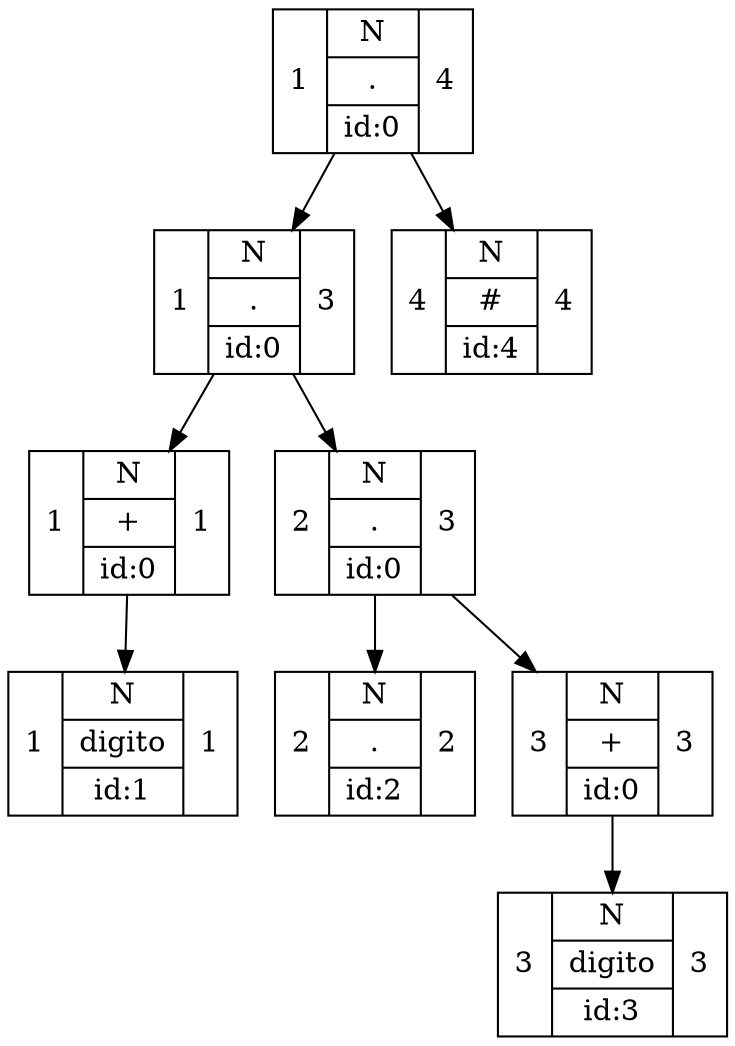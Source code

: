 digraph G{
rankdir=UD
node[shape=box]
concentrate=true
nodo8[shape=record label="1 |{ N | .| id:0} | 4"]
nodo6[shape=record label="1 |{ N | .| id:0} | 3"]
nodo1[shape=record label="1 |{ N | +| id:0} | 1"]
nodo0[shape=record label="1 |{ N | digito| id:1} | 1"]
nodo1->nodo0;
nodo6->nodo1;
nodo5[shape=record label="2 |{ N | .| id:0} | 3"]
nodo2[shape=record label="2 |{ N | .| id:2} | 2"]
nodo5->nodo2;
nodo4[shape=record label="3 |{ N | +| id:0} | 3"]
nodo3[shape=record label="3 |{ N | digito| id:3} | 3"]
nodo4->nodo3;
nodo5->nodo4;
nodo6->nodo5;
nodo8->nodo6;
nodo7[shape=record label="4 |{ N | #| id:4} | 4"]
nodo8->nodo7;

}

